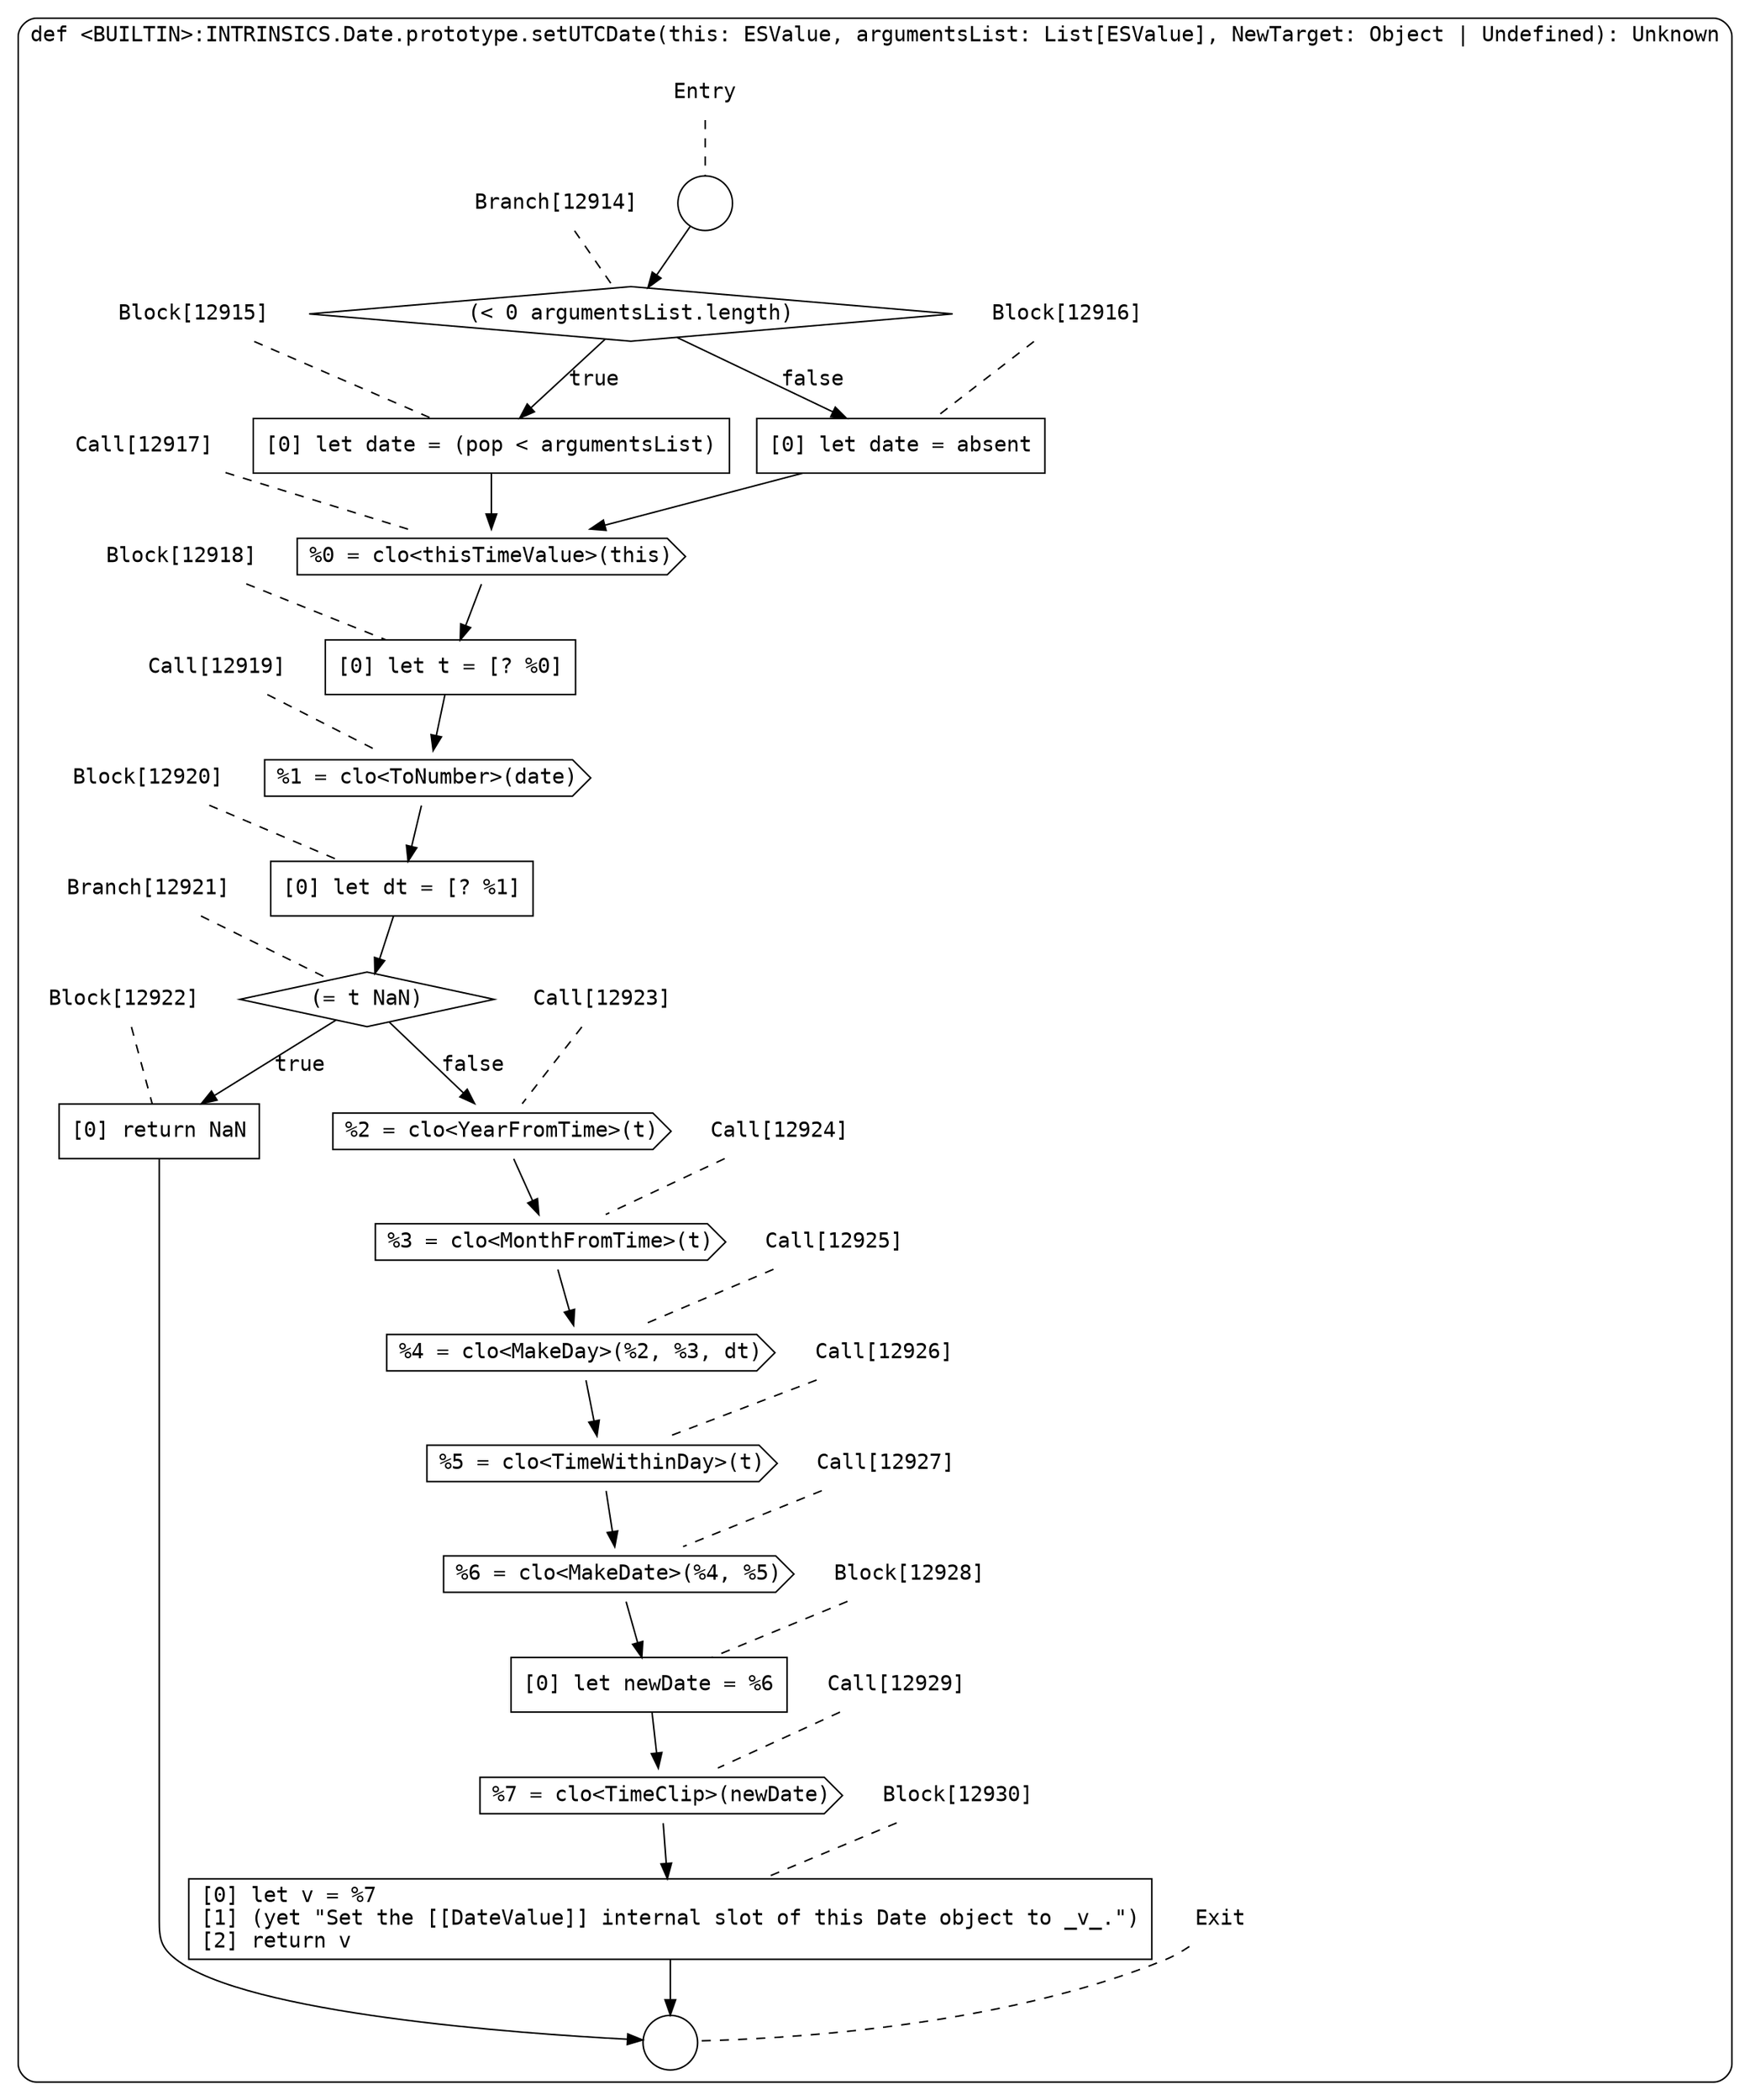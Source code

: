 digraph {
  graph [fontname = "Consolas"]
  node [fontname = "Consolas"]
  edge [fontname = "Consolas"]
  subgraph cluster2145 {
    label = "def <BUILTIN>:INTRINSICS.Date.prototype.setUTCDate(this: ESValue, argumentsList: List[ESValue], NewTarget: Object | Undefined): Unknown"
    style = rounded
    cluster2145_entry_name [shape=none, label=<<font color="black">Entry</font>>]
    cluster2145_entry_name -> cluster2145_entry [arrowhead=none, color="black", style=dashed]
    cluster2145_entry [shape=circle label=" " color="black" fillcolor="white" style=filled]
    cluster2145_entry -> node12914 [color="black"]
    cluster2145_exit_name [shape=none, label=<<font color="black">Exit</font>>]
    cluster2145_exit_name -> cluster2145_exit [arrowhead=none, color="black", style=dashed]
    cluster2145_exit [shape=circle label=" " color="black" fillcolor="white" style=filled]
    node12914_name [shape=none, label=<<font color="black">Branch[12914]</font>>]
    node12914_name -> node12914 [arrowhead=none, color="black", style=dashed]
    node12914 [shape=diamond, label=<<font color="black">(&lt; 0 argumentsList.length)</font>> color="black" fillcolor="white", style=filled]
    node12914 -> node12915 [label=<<font color="black">true</font>> color="black"]
    node12914 -> node12916 [label=<<font color="black">false</font>> color="black"]
    node12915_name [shape=none, label=<<font color="black">Block[12915]</font>>]
    node12915_name -> node12915 [arrowhead=none, color="black", style=dashed]
    node12915 [shape=box, label=<<font color="black">[0] let date = (pop &lt; argumentsList)<BR ALIGN="LEFT"/></font>> color="black" fillcolor="white", style=filled]
    node12915 -> node12917 [color="black"]
    node12916_name [shape=none, label=<<font color="black">Block[12916]</font>>]
    node12916_name -> node12916 [arrowhead=none, color="black", style=dashed]
    node12916 [shape=box, label=<<font color="black">[0] let date = absent<BR ALIGN="LEFT"/></font>> color="black" fillcolor="white", style=filled]
    node12916 -> node12917 [color="black"]
    node12917_name [shape=none, label=<<font color="black">Call[12917]</font>>]
    node12917_name -> node12917 [arrowhead=none, color="black", style=dashed]
    node12917 [shape=cds, label=<<font color="black">%0 = clo&lt;thisTimeValue&gt;(this)</font>> color="black" fillcolor="white", style=filled]
    node12917 -> node12918 [color="black"]
    node12918_name [shape=none, label=<<font color="black">Block[12918]</font>>]
    node12918_name -> node12918 [arrowhead=none, color="black", style=dashed]
    node12918 [shape=box, label=<<font color="black">[0] let t = [? %0]<BR ALIGN="LEFT"/></font>> color="black" fillcolor="white", style=filled]
    node12918 -> node12919 [color="black"]
    node12919_name [shape=none, label=<<font color="black">Call[12919]</font>>]
    node12919_name -> node12919 [arrowhead=none, color="black", style=dashed]
    node12919 [shape=cds, label=<<font color="black">%1 = clo&lt;ToNumber&gt;(date)</font>> color="black" fillcolor="white", style=filled]
    node12919 -> node12920 [color="black"]
    node12920_name [shape=none, label=<<font color="black">Block[12920]</font>>]
    node12920_name -> node12920 [arrowhead=none, color="black", style=dashed]
    node12920 [shape=box, label=<<font color="black">[0] let dt = [? %1]<BR ALIGN="LEFT"/></font>> color="black" fillcolor="white", style=filled]
    node12920 -> node12921 [color="black"]
    node12921_name [shape=none, label=<<font color="black">Branch[12921]</font>>]
    node12921_name -> node12921 [arrowhead=none, color="black", style=dashed]
    node12921 [shape=diamond, label=<<font color="black">(= t NaN)</font>> color="black" fillcolor="white", style=filled]
    node12921 -> node12922 [label=<<font color="black">true</font>> color="black"]
    node12921 -> node12923 [label=<<font color="black">false</font>> color="black"]
    node12922_name [shape=none, label=<<font color="black">Block[12922]</font>>]
    node12922_name -> node12922 [arrowhead=none, color="black", style=dashed]
    node12922 [shape=box, label=<<font color="black">[0] return NaN<BR ALIGN="LEFT"/></font>> color="black" fillcolor="white", style=filled]
    node12922 -> cluster2145_exit [color="black"]
    node12923_name [shape=none, label=<<font color="black">Call[12923]</font>>]
    node12923_name -> node12923 [arrowhead=none, color="black", style=dashed]
    node12923 [shape=cds, label=<<font color="black">%2 = clo&lt;YearFromTime&gt;(t)</font>> color="black" fillcolor="white", style=filled]
    node12923 -> node12924 [color="black"]
    node12924_name [shape=none, label=<<font color="black">Call[12924]</font>>]
    node12924_name -> node12924 [arrowhead=none, color="black", style=dashed]
    node12924 [shape=cds, label=<<font color="black">%3 = clo&lt;MonthFromTime&gt;(t)</font>> color="black" fillcolor="white", style=filled]
    node12924 -> node12925 [color="black"]
    node12925_name [shape=none, label=<<font color="black">Call[12925]</font>>]
    node12925_name -> node12925 [arrowhead=none, color="black", style=dashed]
    node12925 [shape=cds, label=<<font color="black">%4 = clo&lt;MakeDay&gt;(%2, %3, dt)</font>> color="black" fillcolor="white", style=filled]
    node12925 -> node12926 [color="black"]
    node12926_name [shape=none, label=<<font color="black">Call[12926]</font>>]
    node12926_name -> node12926 [arrowhead=none, color="black", style=dashed]
    node12926 [shape=cds, label=<<font color="black">%5 = clo&lt;TimeWithinDay&gt;(t)</font>> color="black" fillcolor="white", style=filled]
    node12926 -> node12927 [color="black"]
    node12927_name [shape=none, label=<<font color="black">Call[12927]</font>>]
    node12927_name -> node12927 [arrowhead=none, color="black", style=dashed]
    node12927 [shape=cds, label=<<font color="black">%6 = clo&lt;MakeDate&gt;(%4, %5)</font>> color="black" fillcolor="white", style=filled]
    node12927 -> node12928 [color="black"]
    node12928_name [shape=none, label=<<font color="black">Block[12928]</font>>]
    node12928_name -> node12928 [arrowhead=none, color="black", style=dashed]
    node12928 [shape=box, label=<<font color="black">[0] let newDate = %6<BR ALIGN="LEFT"/></font>> color="black" fillcolor="white", style=filled]
    node12928 -> node12929 [color="black"]
    node12929_name [shape=none, label=<<font color="black">Call[12929]</font>>]
    node12929_name -> node12929 [arrowhead=none, color="black", style=dashed]
    node12929 [shape=cds, label=<<font color="black">%7 = clo&lt;TimeClip&gt;(newDate)</font>> color="black" fillcolor="white", style=filled]
    node12929 -> node12930 [color="black"]
    node12930_name [shape=none, label=<<font color="black">Block[12930]</font>>]
    node12930_name -> node12930 [arrowhead=none, color="black", style=dashed]
    node12930 [shape=box, label=<<font color="black">[0] let v = %7<BR ALIGN="LEFT"/>[1] (yet &quot;Set the [[DateValue]] internal slot of this Date object to _v_.&quot;)<BR ALIGN="LEFT"/>[2] return v<BR ALIGN="LEFT"/></font>> color="black" fillcolor="white", style=filled]
    node12930 -> cluster2145_exit [color="black"]
  }
}